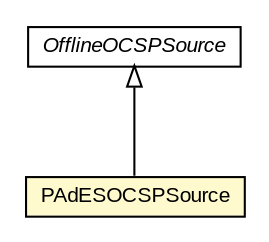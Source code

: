 #!/usr/local/bin/dot
#
# Class diagram 
# Generated by UMLGraph version R5_6-24-gf6e263 (http://www.umlgraph.org/)
#

digraph G {
	edge [fontname="arial",fontsize=10,labelfontname="arial",labelfontsize=10];
	node [fontname="arial",fontsize=10,shape=plaintext];
	nodesep=0.25;
	ranksep=0.5;
	// eu.europa.esig.dss.x509.ocsp.OfflineOCSPSource
	c476596 [label=<<table title="eu.europa.esig.dss.x509.ocsp.OfflineOCSPSource" border="0" cellborder="1" cellspacing="0" cellpadding="2" port="p" href="../../x509/ocsp/OfflineOCSPSource.html">
		<tr><td><table border="0" cellspacing="0" cellpadding="1">
<tr><td align="center" balign="center"><font face="arial italic"> OfflineOCSPSource </font></td></tr>
		</table></td></tr>
		</table>>, URL="../../x509/ocsp/OfflineOCSPSource.html", fontname="arial", fontcolor="black", fontsize=10.0];
	// eu.europa.esig.dss.pades.validation.PAdESOCSPSource
	c477210 [label=<<table title="eu.europa.esig.dss.pades.validation.PAdESOCSPSource" border="0" cellborder="1" cellspacing="0" cellpadding="2" port="p" bgcolor="lemonChiffon" href="./PAdESOCSPSource.html">
		<tr><td><table border="0" cellspacing="0" cellpadding="1">
<tr><td align="center" balign="center"> PAdESOCSPSource </td></tr>
		</table></td></tr>
		</table>>, URL="./PAdESOCSPSource.html", fontname="arial", fontcolor="black", fontsize=10.0];
	//eu.europa.esig.dss.pades.validation.PAdESOCSPSource extends eu.europa.esig.dss.x509.ocsp.OfflineOCSPSource
	c476596:p -> c477210:p [dir=back,arrowtail=empty];
}

